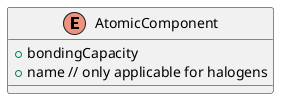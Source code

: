 @startuml
enum AtomicComponent {
+ bondingCapacity
+ name // only applicable for halogens
}


@enduml